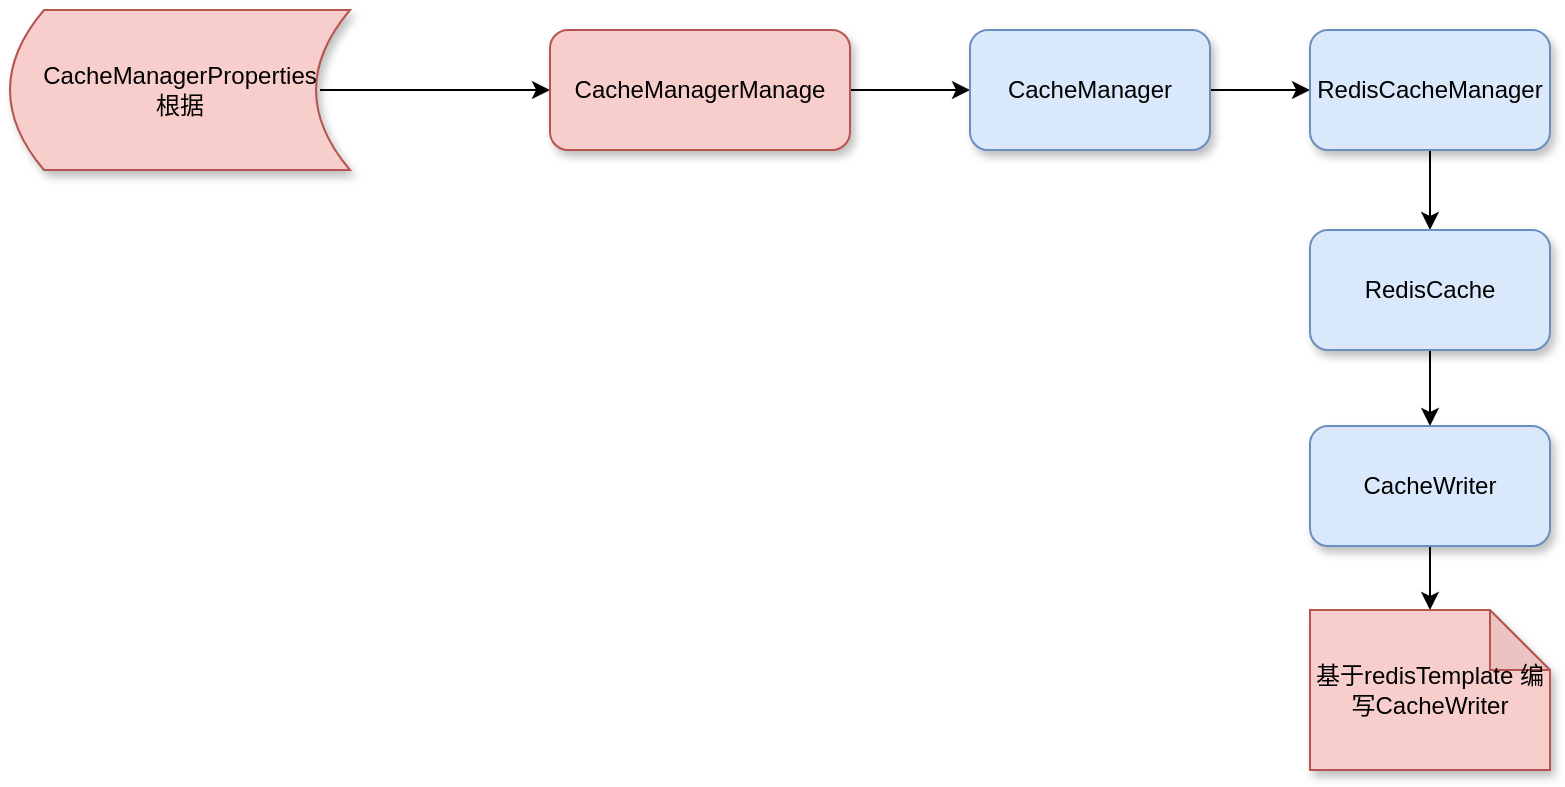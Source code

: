 <mxfile version="13.5.1" type="github">
  <diagram id="GqNbyZiJzV9DIZdHQAGh" name="Page-1">
    <mxGraphModel dx="1108" dy="485" grid="1" gridSize="10" guides="1" tooltips="1" connect="1" arrows="1" fold="1" page="1" pageScale="1" pageWidth="827" pageHeight="1169" math="0" shadow="0">
      <root>
        <mxCell id="0" />
        <mxCell id="1" parent="0" />
        <mxCell id="hbEYWHR7za1f3uJQZWqx-3" value="" style="edgeStyle=orthogonalEdgeStyle;rounded=0;orthogonalLoop=1;jettySize=auto;html=1;" edge="1" parent="1" source="hbEYWHR7za1f3uJQZWqx-1" target="hbEYWHR7za1f3uJQZWqx-2">
          <mxGeometry relative="1" as="geometry" />
        </mxCell>
        <mxCell id="hbEYWHR7za1f3uJQZWqx-15" value="" style="edgeStyle=orthogonalEdgeStyle;rounded=0;orthogonalLoop=1;jettySize=auto;html=1;endArrow=none;endFill=0;startArrow=classic;startFill=1;" edge="1" parent="1" source="hbEYWHR7za1f3uJQZWqx-1">
          <mxGeometry relative="1" as="geometry">
            <mxPoint x="205" y="50" as="targetPoint" />
          </mxGeometry>
        </mxCell>
        <mxCell id="hbEYWHR7za1f3uJQZWqx-1" value="CacheManagerManage" style="rounded=1;whiteSpace=wrap;html=1;shadow=1;fillColor=#f8cecc;strokeColor=#b85450;" vertex="1" parent="1">
          <mxGeometry x="320" y="20" width="150" height="60" as="geometry" />
        </mxCell>
        <mxCell id="hbEYWHR7za1f3uJQZWqx-5" value="" style="edgeStyle=orthogonalEdgeStyle;rounded=0;orthogonalLoop=1;jettySize=auto;html=1;" edge="1" parent="1" source="hbEYWHR7za1f3uJQZWqx-2" target="hbEYWHR7za1f3uJQZWqx-4">
          <mxGeometry relative="1" as="geometry" />
        </mxCell>
        <mxCell id="hbEYWHR7za1f3uJQZWqx-2" value="CacheManager" style="whiteSpace=wrap;html=1;rounded=1;shadow=1;strokeColor=#6c8ebf;fillColor=#dae8fc;" vertex="1" parent="1">
          <mxGeometry x="530" y="20" width="120" height="60" as="geometry" />
        </mxCell>
        <mxCell id="hbEYWHR7za1f3uJQZWqx-7" value="" style="edgeStyle=orthogonalEdgeStyle;rounded=0;orthogonalLoop=1;jettySize=auto;html=1;" edge="1" parent="1" source="hbEYWHR7za1f3uJQZWqx-4" target="hbEYWHR7za1f3uJQZWqx-6">
          <mxGeometry relative="1" as="geometry" />
        </mxCell>
        <mxCell id="hbEYWHR7za1f3uJQZWqx-4" value="RedisCacheManager" style="whiteSpace=wrap;html=1;rounded=1;shadow=1;strokeColor=#6c8ebf;fillColor=#dae8fc;" vertex="1" parent="1">
          <mxGeometry x="700" y="20" width="120" height="60" as="geometry" />
        </mxCell>
        <mxCell id="hbEYWHR7za1f3uJQZWqx-9" value="" style="edgeStyle=orthogonalEdgeStyle;rounded=0;orthogonalLoop=1;jettySize=auto;html=1;" edge="1" parent="1" source="hbEYWHR7za1f3uJQZWqx-6" target="hbEYWHR7za1f3uJQZWqx-8">
          <mxGeometry relative="1" as="geometry" />
        </mxCell>
        <mxCell id="hbEYWHR7za1f3uJQZWqx-6" value="RedisCache" style="whiteSpace=wrap;html=1;rounded=1;shadow=1;strokeColor=#6c8ebf;fillColor=#dae8fc;" vertex="1" parent="1">
          <mxGeometry x="700" y="120" width="120" height="60" as="geometry" />
        </mxCell>
        <mxCell id="hbEYWHR7za1f3uJQZWqx-13" value="" style="edgeStyle=orthogonalEdgeStyle;rounded=0;orthogonalLoop=1;jettySize=auto;html=1;" edge="1" parent="1" source="hbEYWHR7za1f3uJQZWqx-8" target="hbEYWHR7za1f3uJQZWqx-12">
          <mxGeometry relative="1" as="geometry" />
        </mxCell>
        <mxCell id="hbEYWHR7za1f3uJQZWqx-8" value="CacheWriter" style="whiteSpace=wrap;html=1;rounded=1;shadow=1;strokeColor=#6c8ebf;fillColor=#dae8fc;" vertex="1" parent="1">
          <mxGeometry x="700" y="218" width="120" height="60" as="geometry" />
        </mxCell>
        <mxCell id="hbEYWHR7za1f3uJQZWqx-12" value="基于redisTemplate 编写CacheWriter" style="shape=note;whiteSpace=wrap;html=1;backgroundOutline=1;darkOpacity=0.05;rounded=1;shadow=1;strokeColor=#b85450;fillColor=#f8cecc;" vertex="1" parent="1">
          <mxGeometry x="700" y="310" width="120" height="80" as="geometry" />
        </mxCell>
        <mxCell id="hbEYWHR7za1f3uJQZWqx-16" value="&lt;span&gt;CacheManagerProperties&lt;br&gt;根据&lt;br&gt;&lt;/span&gt;" style="shape=dataStorage;whiteSpace=wrap;html=1;shadow=1;fillColor=#f8cecc;strokeColor=#b85450;" vertex="1" parent="1">
          <mxGeometry x="50" y="10" width="170" height="80" as="geometry" />
        </mxCell>
      </root>
    </mxGraphModel>
  </diagram>
</mxfile>
